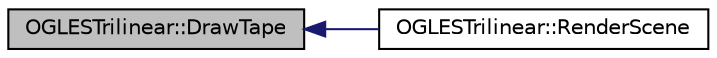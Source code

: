 digraph "OGLESTrilinear::DrawTape"
{
  edge [fontname="Helvetica",fontsize="10",labelfontname="Helvetica",labelfontsize="10"];
  node [fontname="Helvetica",fontsize="10",shape=record];
  rankdir="LR";
  Node1 [label="OGLESTrilinear::DrawTape",height=0.2,width=0.4,color="black", fillcolor="grey75", style="filled", fontcolor="black"];
  Node1 -> Node2 [dir="back",color="midnightblue",fontsize="10",style="solid",fontname="Helvetica"];
  Node2 [label="OGLESTrilinear::RenderScene",height=0.2,width=0.4,color="black", fillcolor="white", style="filled",URL="$class_o_g_l_e_s_trilinear.html#a9bcd2d9d44515a311904fe4dd1342653"];
}
